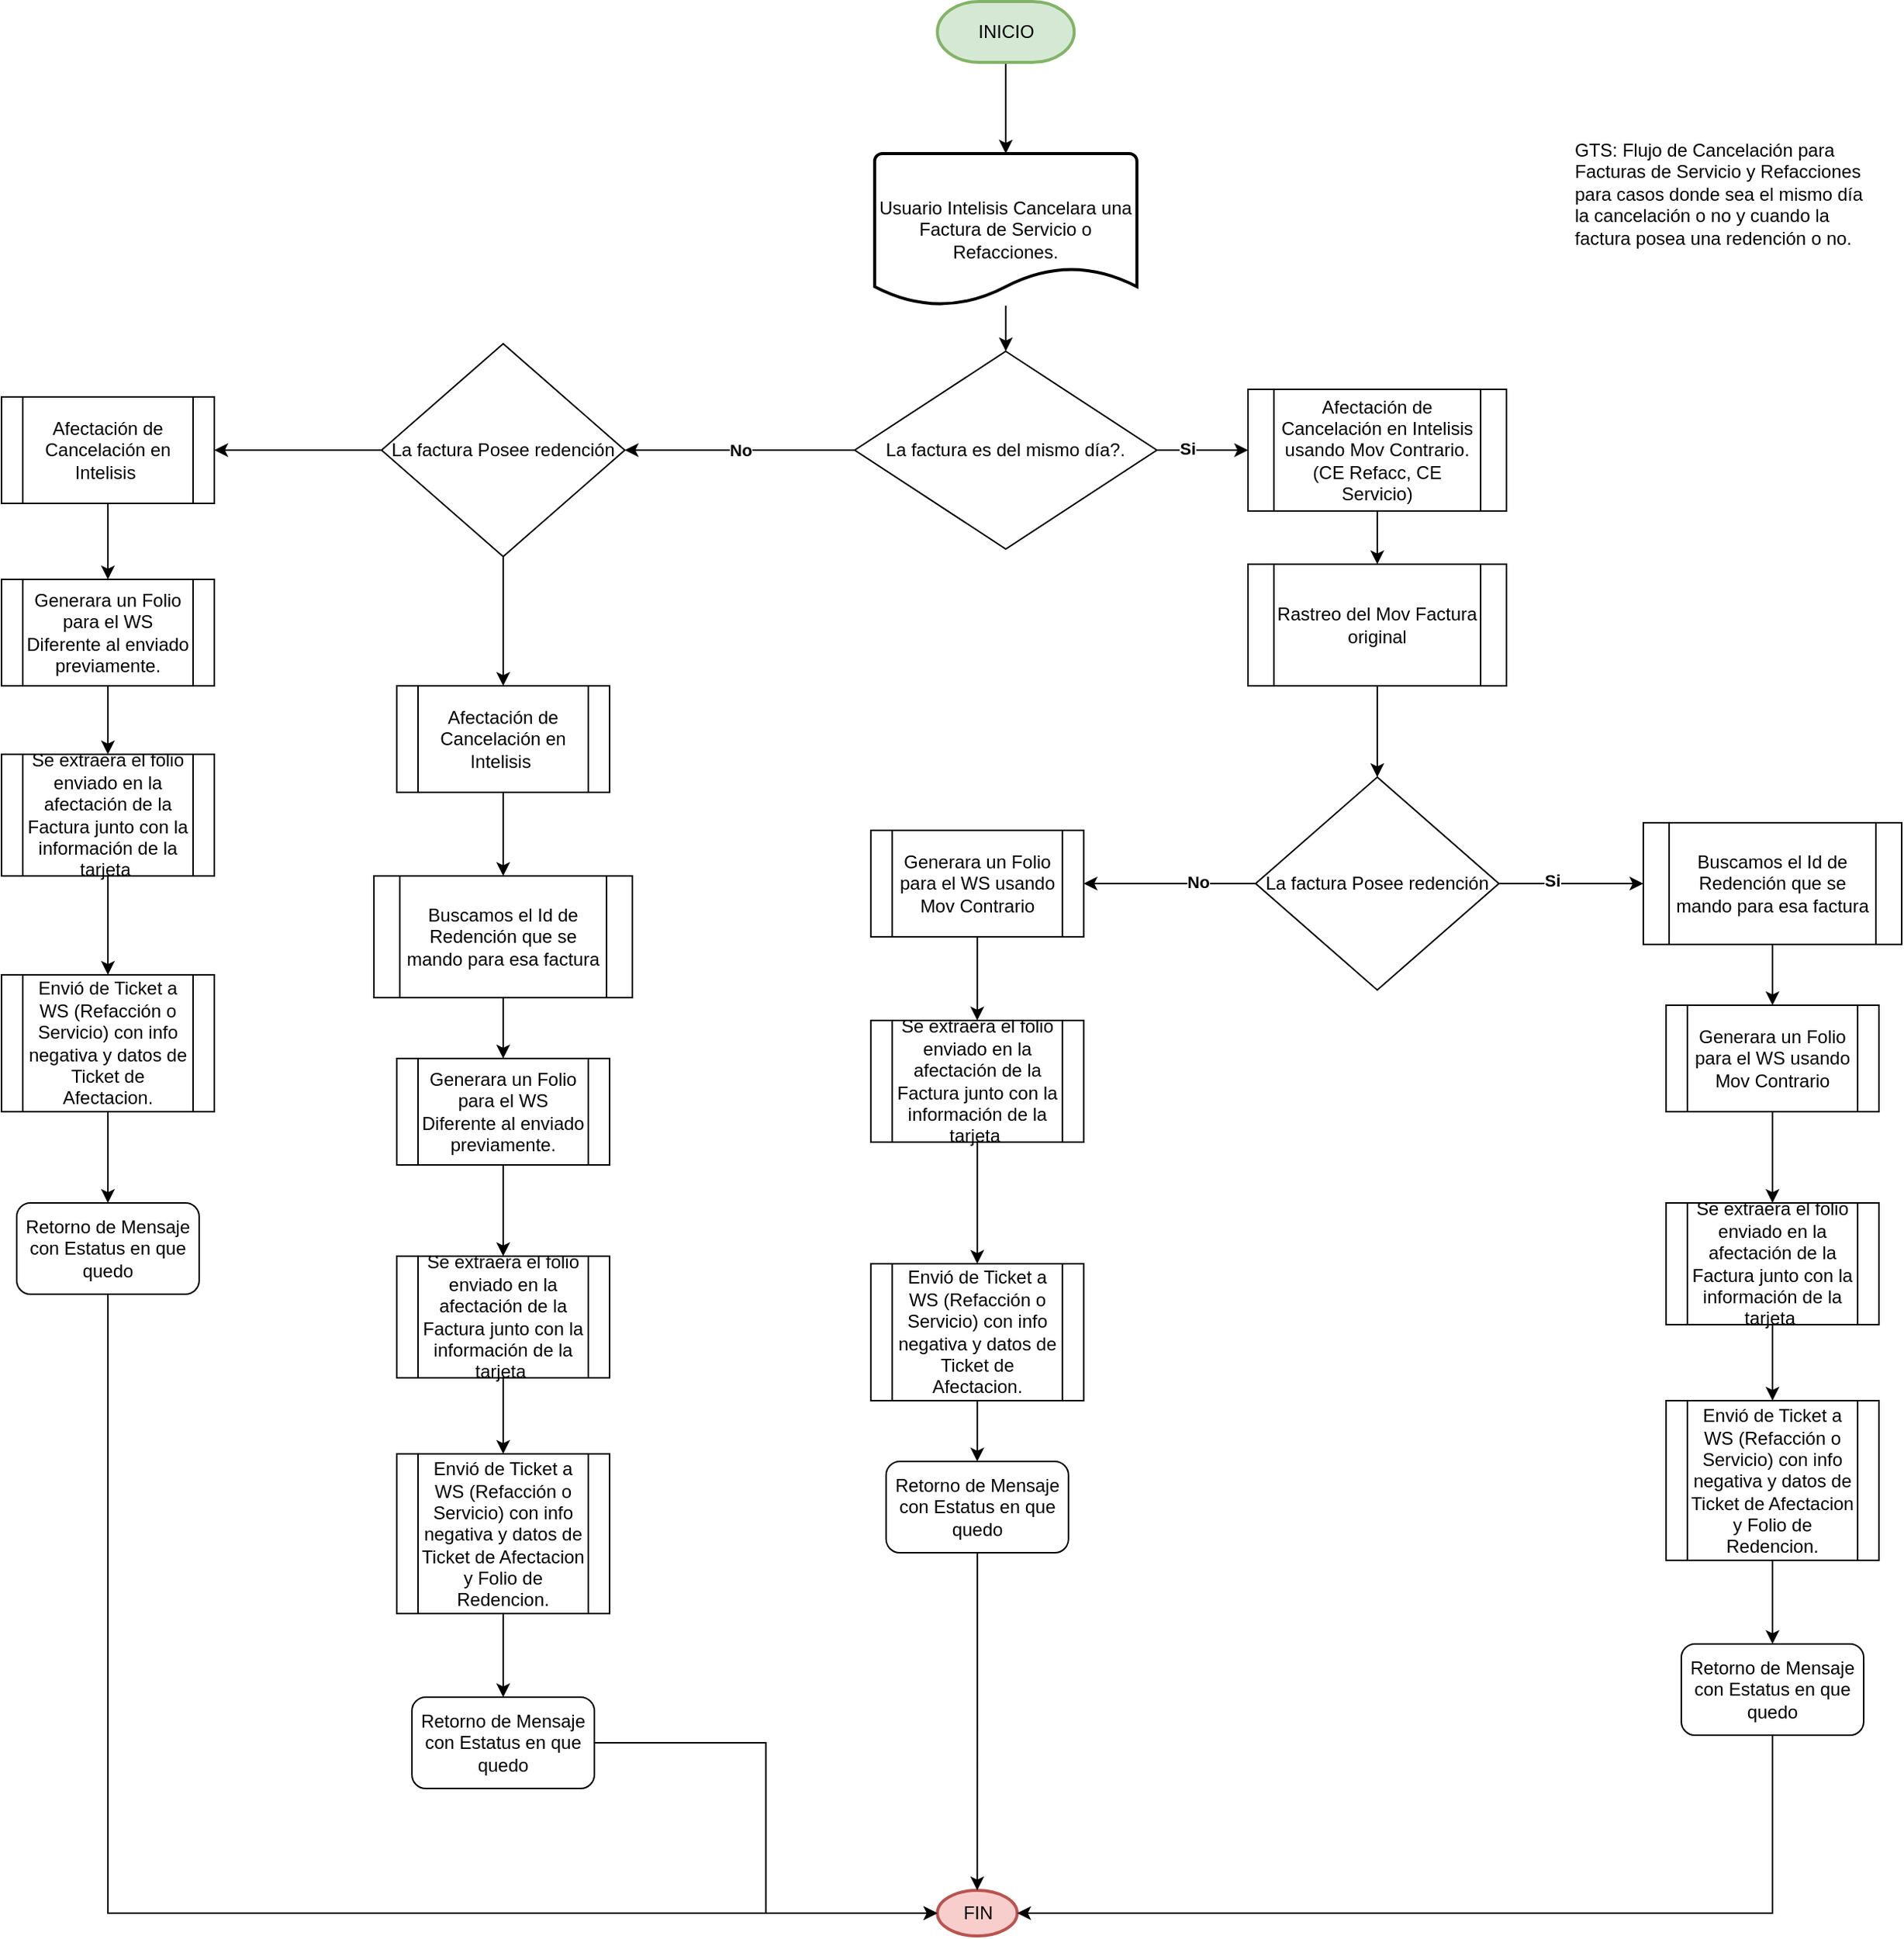 <mxfile version="14.5.10" type="github">
  <diagram id="C5RBs43oDa-KdzZeNtuy" name="Page-1">
    <mxGraphModel dx="2048" dy="1845" grid="1" gridSize="10" guides="1" tooltips="1" connect="1" arrows="1" fold="1" page="1" pageScale="1" pageWidth="827" pageHeight="1169" math="0" shadow="0">
      <root>
        <mxCell id="WIyWlLk6GJQsqaUBKTNV-0" />
        <mxCell id="WIyWlLk6GJQsqaUBKTNV-1" parent="WIyWlLk6GJQsqaUBKTNV-0" />
        <mxCell id="VIHOFZCNitFwYfkJKbsK-21" style="edgeStyle=orthogonalEdgeStyle;rounded=0;orthogonalLoop=1;jettySize=auto;html=1;entryX=0.5;entryY=0;entryDx=0;entryDy=0;" edge="1" parent="WIyWlLk6GJQsqaUBKTNV-1" source="VIHOFZCNitFwYfkJKbsK-6" target="VIHOFZCNitFwYfkJKbsK-20">
          <mxGeometry relative="1" as="geometry" />
        </mxCell>
        <mxCell id="VIHOFZCNitFwYfkJKbsK-6" value="Usuario Intelisis Cancelara una Factura de Servicio o Refacciones." style="strokeWidth=2;html=1;shape=mxgraph.flowchart.document2;whiteSpace=wrap;size=0.25;" vertex="1" parent="WIyWlLk6GJQsqaUBKTNV-1">
          <mxGeometry x="334.38" y="60" width="172.5" height="100" as="geometry" />
        </mxCell>
        <mxCell id="VIHOFZCNitFwYfkJKbsK-16" value="FIN" style="strokeWidth=2;html=1;shape=mxgraph.flowchart.start_1;whiteSpace=wrap;fillColor=#f8cecc;strokeColor=#b85450;" vertex="1" parent="WIyWlLk6GJQsqaUBKTNV-1">
          <mxGeometry x="375.63" y="1202" width="52.5" height="30" as="geometry" />
        </mxCell>
        <mxCell id="VIHOFZCNitFwYfkJKbsK-22" style="edgeStyle=orthogonalEdgeStyle;rounded=0;orthogonalLoop=1;jettySize=auto;html=1;entryX=0.5;entryY=0;entryDx=0;entryDy=0;entryPerimeter=0;" edge="1" parent="WIyWlLk6GJQsqaUBKTNV-1" source="VIHOFZCNitFwYfkJKbsK-19" target="VIHOFZCNitFwYfkJKbsK-6">
          <mxGeometry relative="1" as="geometry" />
        </mxCell>
        <mxCell id="VIHOFZCNitFwYfkJKbsK-19" value="INICIO" style="strokeWidth=2;html=1;shape=mxgraph.flowchart.terminator;whiteSpace=wrap;fillColor=#d5e8d4;strokeColor=#82b366;" vertex="1" parent="WIyWlLk6GJQsqaUBKTNV-1">
          <mxGeometry x="375.63" y="-40" width="90" height="40" as="geometry" />
        </mxCell>
        <mxCell id="VIHOFZCNitFwYfkJKbsK-30" value="&lt;b&gt;No&lt;/b&gt;" style="edgeStyle=orthogonalEdgeStyle;rounded=0;orthogonalLoop=1;jettySize=auto;html=1;entryX=1;entryY=0.5;entryDx=0;entryDy=0;" edge="1" parent="WIyWlLk6GJQsqaUBKTNV-1" source="VIHOFZCNitFwYfkJKbsK-20" target="VIHOFZCNitFwYfkJKbsK-81">
          <mxGeometry relative="1" as="geometry">
            <mxPoint x="200" y="255" as="targetPoint" />
          </mxGeometry>
        </mxCell>
        <mxCell id="VIHOFZCNitFwYfkJKbsK-35" style="edgeStyle=orthogonalEdgeStyle;rounded=0;orthogonalLoop=1;jettySize=auto;html=1;entryX=0;entryY=0.5;entryDx=0;entryDy=0;" edge="1" parent="WIyWlLk6GJQsqaUBKTNV-1" source="VIHOFZCNitFwYfkJKbsK-20" target="VIHOFZCNitFwYfkJKbsK-34">
          <mxGeometry relative="1" as="geometry" />
        </mxCell>
        <mxCell id="VIHOFZCNitFwYfkJKbsK-36" value="&lt;b&gt;Si&lt;br&gt;&lt;/b&gt;" style="edgeLabel;html=1;align=center;verticalAlign=middle;resizable=0;points=[];" vertex="1" connectable="0" parent="VIHOFZCNitFwYfkJKbsK-35">
          <mxGeometry x="-0.333" y="1" relative="1" as="geometry">
            <mxPoint as="offset" />
          </mxGeometry>
        </mxCell>
        <mxCell id="VIHOFZCNitFwYfkJKbsK-20" value="La factura es del mismo día?." style="rhombus;whiteSpace=wrap;html=1;" vertex="1" parent="WIyWlLk6GJQsqaUBKTNV-1">
          <mxGeometry x="321.25" y="190" width="198.75" height="130" as="geometry" />
        </mxCell>
        <mxCell id="VIHOFZCNitFwYfkJKbsK-72" style="edgeStyle=orthogonalEdgeStyle;rounded=0;orthogonalLoop=1;jettySize=auto;html=1;entryX=0.5;entryY=0;entryDx=0;entryDy=0;" edge="1" parent="WIyWlLk6GJQsqaUBKTNV-1" source="VIHOFZCNitFwYfkJKbsK-34" target="VIHOFZCNitFwYfkJKbsK-37">
          <mxGeometry relative="1" as="geometry" />
        </mxCell>
        <mxCell id="VIHOFZCNitFwYfkJKbsK-34" value="Afectación de Cancelación en Intelisis usando Mov Contrario.(CE Refacc, CE Servicio)" style="shape=process;whiteSpace=wrap;html=1;backgroundOutline=1;" vertex="1" parent="WIyWlLk6GJQsqaUBKTNV-1">
          <mxGeometry x="580" y="215" width="170" height="80" as="geometry" />
        </mxCell>
        <mxCell id="VIHOFZCNitFwYfkJKbsK-73" style="edgeStyle=orthogonalEdgeStyle;rounded=0;orthogonalLoop=1;jettySize=auto;html=1;entryX=0.5;entryY=0;entryDx=0;entryDy=0;" edge="1" parent="WIyWlLk6GJQsqaUBKTNV-1" source="VIHOFZCNitFwYfkJKbsK-37" target="VIHOFZCNitFwYfkJKbsK-42">
          <mxGeometry relative="1" as="geometry" />
        </mxCell>
        <mxCell id="VIHOFZCNitFwYfkJKbsK-37" value="Rastreo del Mov Factura original" style="shape=process;whiteSpace=wrap;html=1;backgroundOutline=1;" vertex="1" parent="WIyWlLk6GJQsqaUBKTNV-1">
          <mxGeometry x="580" y="330" width="170" height="80" as="geometry" />
        </mxCell>
        <mxCell id="VIHOFZCNitFwYfkJKbsK-70" style="edgeStyle=orthogonalEdgeStyle;rounded=0;orthogonalLoop=1;jettySize=auto;html=1;" edge="1" parent="WIyWlLk6GJQsqaUBKTNV-1" source="VIHOFZCNitFwYfkJKbsK-38" target="VIHOFZCNitFwYfkJKbsK-62">
          <mxGeometry relative="1" as="geometry" />
        </mxCell>
        <mxCell id="VIHOFZCNitFwYfkJKbsK-38" value="Buscamos el Id de Redención que se mando para esa factura" style="shape=process;whiteSpace=wrap;html=1;backgroundOutline=1;" vertex="1" parent="WIyWlLk6GJQsqaUBKTNV-1">
          <mxGeometry x="840" y="500" width="170" height="80" as="geometry" />
        </mxCell>
        <mxCell id="VIHOFZCNitFwYfkJKbsK-56" style="edgeStyle=orthogonalEdgeStyle;rounded=0;orthogonalLoop=1;jettySize=auto;html=1;entryX=1;entryY=0.5;entryDx=0;entryDy=0;" edge="1" parent="WIyWlLk6GJQsqaUBKTNV-1" source="VIHOFZCNitFwYfkJKbsK-42" target="VIHOFZCNitFwYfkJKbsK-51">
          <mxGeometry relative="1" as="geometry">
            <Array as="points">
              <mxPoint x="530" y="540" />
              <mxPoint x="530" y="540" />
            </Array>
          </mxGeometry>
        </mxCell>
        <mxCell id="VIHOFZCNitFwYfkJKbsK-69" value="&lt;b&gt;No&lt;/b&gt;" style="edgeLabel;html=1;align=center;verticalAlign=middle;resizable=0;points=[];" vertex="1" connectable="0" parent="VIHOFZCNitFwYfkJKbsK-56">
          <mxGeometry x="-0.323" y="-1" relative="1" as="geometry">
            <mxPoint as="offset" />
          </mxGeometry>
        </mxCell>
        <mxCell id="VIHOFZCNitFwYfkJKbsK-67" style="edgeStyle=orthogonalEdgeStyle;rounded=0;orthogonalLoop=1;jettySize=auto;html=1;exitX=1;exitY=0.5;exitDx=0;exitDy=0;entryX=0;entryY=0.5;entryDx=0;entryDy=0;" edge="1" parent="WIyWlLk6GJQsqaUBKTNV-1" source="VIHOFZCNitFwYfkJKbsK-42" target="VIHOFZCNitFwYfkJKbsK-38">
          <mxGeometry relative="1" as="geometry" />
        </mxCell>
        <mxCell id="VIHOFZCNitFwYfkJKbsK-68" value="&lt;b&gt;Si&lt;/b&gt;" style="edgeLabel;html=1;align=center;verticalAlign=middle;resizable=0;points=[];" vertex="1" connectable="0" parent="VIHOFZCNitFwYfkJKbsK-67">
          <mxGeometry x="-0.259" y="2" relative="1" as="geometry">
            <mxPoint as="offset" />
          </mxGeometry>
        </mxCell>
        <mxCell id="VIHOFZCNitFwYfkJKbsK-42" value="La factura Posee redención" style="rhombus;whiteSpace=wrap;html=1;" vertex="1" parent="WIyWlLk6GJQsqaUBKTNV-1">
          <mxGeometry x="585" y="470" width="160" height="140" as="geometry" />
        </mxCell>
        <mxCell id="VIHOFZCNitFwYfkJKbsK-48" style="edgeStyle=orthogonalEdgeStyle;rounded=0;orthogonalLoop=1;jettySize=auto;html=1;entryX=0.5;entryY=0;entryDx=0;entryDy=0;" edge="1" parent="WIyWlLk6GJQsqaUBKTNV-1" source="VIHOFZCNitFwYfkJKbsK-49" target="VIHOFZCNitFwYfkJKbsK-54">
          <mxGeometry relative="1" as="geometry" />
        </mxCell>
        <mxCell id="VIHOFZCNitFwYfkJKbsK-49" value="Envió de Ticket a WS (Refacción o Servicio) con info negativa y datos de Ticket de Afectacion." style="shape=process;whiteSpace=wrap;html=1;backgroundOutline=1;" vertex="1" parent="WIyWlLk6GJQsqaUBKTNV-1">
          <mxGeometry x="331.88" y="790" width="140" height="90" as="geometry" />
        </mxCell>
        <mxCell id="VIHOFZCNitFwYfkJKbsK-50" style="edgeStyle=orthogonalEdgeStyle;rounded=0;orthogonalLoop=1;jettySize=auto;html=1;entryX=0.5;entryY=0;entryDx=0;entryDy=0;" edge="1" parent="WIyWlLk6GJQsqaUBKTNV-1" source="VIHOFZCNitFwYfkJKbsK-51" target="VIHOFZCNitFwYfkJKbsK-53">
          <mxGeometry relative="1" as="geometry" />
        </mxCell>
        <mxCell id="VIHOFZCNitFwYfkJKbsK-51" value="Generara un Folio para el WS usando Mov Contrario" style="shape=process;whiteSpace=wrap;html=1;backgroundOutline=1;" vertex="1" parent="WIyWlLk6GJQsqaUBKTNV-1">
          <mxGeometry x="331.88" y="505" width="140" height="70" as="geometry" />
        </mxCell>
        <mxCell id="VIHOFZCNitFwYfkJKbsK-52" style="edgeStyle=orthogonalEdgeStyle;rounded=0;orthogonalLoop=1;jettySize=auto;html=1;entryX=0.5;entryY=0;entryDx=0;entryDy=0;" edge="1" parent="WIyWlLk6GJQsqaUBKTNV-1" source="VIHOFZCNitFwYfkJKbsK-53" target="VIHOFZCNitFwYfkJKbsK-49">
          <mxGeometry relative="1" as="geometry" />
        </mxCell>
        <mxCell id="VIHOFZCNitFwYfkJKbsK-53" value="Se extraera el folio enviado en la afectación de la Factura junto con la información de la tarjeta&amp;nbsp;" style="shape=process;whiteSpace=wrap;html=1;backgroundOutline=1;" vertex="1" parent="WIyWlLk6GJQsqaUBKTNV-1">
          <mxGeometry x="331.88" y="630" width="140" height="80" as="geometry" />
        </mxCell>
        <mxCell id="VIHOFZCNitFwYfkJKbsK-58" style="edgeStyle=orthogonalEdgeStyle;rounded=0;orthogonalLoop=1;jettySize=auto;html=1;" edge="1" parent="WIyWlLk6GJQsqaUBKTNV-1" source="VIHOFZCNitFwYfkJKbsK-54" target="VIHOFZCNitFwYfkJKbsK-16">
          <mxGeometry relative="1" as="geometry" />
        </mxCell>
        <mxCell id="VIHOFZCNitFwYfkJKbsK-54" value="Retorno de Mensaje con Estatus en que quedo" style="rounded=1;whiteSpace=wrap;html=1;" vertex="1" parent="WIyWlLk6GJQsqaUBKTNV-1">
          <mxGeometry x="341.88" y="920" width="120" height="60" as="geometry" />
        </mxCell>
        <mxCell id="VIHOFZCNitFwYfkJKbsK-57" style="edgeStyle=orthogonalEdgeStyle;rounded=0;orthogonalLoop=1;jettySize=auto;html=1;exitX=0.5;exitY=1;exitDx=0;exitDy=0;" edge="1" parent="WIyWlLk6GJQsqaUBKTNV-1" source="VIHOFZCNitFwYfkJKbsK-49" target="VIHOFZCNitFwYfkJKbsK-49">
          <mxGeometry relative="1" as="geometry" />
        </mxCell>
        <mxCell id="VIHOFZCNitFwYfkJKbsK-59" style="edgeStyle=orthogonalEdgeStyle;rounded=0;orthogonalLoop=1;jettySize=auto;html=1;entryX=0.5;entryY=0;entryDx=0;entryDy=0;" edge="1" parent="WIyWlLk6GJQsqaUBKTNV-1" source="VIHOFZCNitFwYfkJKbsK-60" target="VIHOFZCNitFwYfkJKbsK-65">
          <mxGeometry relative="1" as="geometry" />
        </mxCell>
        <mxCell id="VIHOFZCNitFwYfkJKbsK-60" value="Envió de Ticket a WS (Refacción o Servicio) con info negativa y datos de Ticket de Afectacion y Folio de Redencion." style="shape=process;whiteSpace=wrap;html=1;backgroundOutline=1;" vertex="1" parent="WIyWlLk6GJQsqaUBKTNV-1">
          <mxGeometry x="855" y="880" width="140" height="105" as="geometry" />
        </mxCell>
        <mxCell id="VIHOFZCNitFwYfkJKbsK-61" style="edgeStyle=orthogonalEdgeStyle;rounded=0;orthogonalLoop=1;jettySize=auto;html=1;entryX=0.5;entryY=0;entryDx=0;entryDy=0;" edge="1" parent="WIyWlLk6GJQsqaUBKTNV-1" source="VIHOFZCNitFwYfkJKbsK-62" target="VIHOFZCNitFwYfkJKbsK-64">
          <mxGeometry relative="1" as="geometry" />
        </mxCell>
        <mxCell id="VIHOFZCNitFwYfkJKbsK-62" value="Generara un Folio para el WS usando Mov Contrario" style="shape=process;whiteSpace=wrap;html=1;backgroundOutline=1;" vertex="1" parent="WIyWlLk6GJQsqaUBKTNV-1">
          <mxGeometry x="855" y="620" width="140" height="70" as="geometry" />
        </mxCell>
        <mxCell id="VIHOFZCNitFwYfkJKbsK-63" style="edgeStyle=orthogonalEdgeStyle;rounded=0;orthogonalLoop=1;jettySize=auto;html=1;entryX=0.5;entryY=0;entryDx=0;entryDy=0;" edge="1" parent="WIyWlLk6GJQsqaUBKTNV-1" source="VIHOFZCNitFwYfkJKbsK-64" target="VIHOFZCNitFwYfkJKbsK-60">
          <mxGeometry relative="1" as="geometry" />
        </mxCell>
        <mxCell id="VIHOFZCNitFwYfkJKbsK-64" value="Se extraera el folio enviado en la afectación de la Factura junto con la información de la tarjeta&amp;nbsp;" style="shape=process;whiteSpace=wrap;html=1;backgroundOutline=1;" vertex="1" parent="WIyWlLk6GJQsqaUBKTNV-1">
          <mxGeometry x="855" y="750" width="140" height="80" as="geometry" />
        </mxCell>
        <mxCell id="VIHOFZCNitFwYfkJKbsK-71" style="edgeStyle=orthogonalEdgeStyle;rounded=0;orthogonalLoop=1;jettySize=auto;html=1;entryX=1;entryY=0.5;entryDx=0;entryDy=0;entryPerimeter=0;exitX=0.5;exitY=1;exitDx=0;exitDy=0;" edge="1" parent="WIyWlLk6GJQsqaUBKTNV-1" source="VIHOFZCNitFwYfkJKbsK-65" target="VIHOFZCNitFwYfkJKbsK-16">
          <mxGeometry relative="1" as="geometry">
            <Array as="points">
              <mxPoint x="925" y="1217" />
            </Array>
          </mxGeometry>
        </mxCell>
        <mxCell id="VIHOFZCNitFwYfkJKbsK-65" value="Retorno de Mensaje con Estatus en que quedo" style="rounded=1;whiteSpace=wrap;html=1;" vertex="1" parent="WIyWlLk6GJQsqaUBKTNV-1">
          <mxGeometry x="865" y="1040" width="120" height="60" as="geometry" />
        </mxCell>
        <mxCell id="VIHOFZCNitFwYfkJKbsK-66" style="edgeStyle=orthogonalEdgeStyle;rounded=0;orthogonalLoop=1;jettySize=auto;html=1;exitX=0.5;exitY=1;exitDx=0;exitDy=0;" edge="1" parent="WIyWlLk6GJQsqaUBKTNV-1" source="VIHOFZCNitFwYfkJKbsK-60" target="VIHOFZCNitFwYfkJKbsK-60">
          <mxGeometry relative="1" as="geometry" />
        </mxCell>
        <mxCell id="VIHOFZCNitFwYfkJKbsK-75" style="edgeStyle=orthogonalEdgeStyle;rounded=0;orthogonalLoop=1;jettySize=auto;html=1;" edge="1" parent="WIyWlLk6GJQsqaUBKTNV-1" source="VIHOFZCNitFwYfkJKbsK-76" target="VIHOFZCNitFwYfkJKbsK-93">
          <mxGeometry relative="1" as="geometry" />
        </mxCell>
        <mxCell id="VIHOFZCNitFwYfkJKbsK-76" value="Buscamos el Id de Redención que se mando para esa factura" style="shape=process;whiteSpace=wrap;html=1;backgroundOutline=1;" vertex="1" parent="WIyWlLk6GJQsqaUBKTNV-1">
          <mxGeometry x="5" y="535" width="170" height="80" as="geometry" />
        </mxCell>
        <mxCell id="VIHOFZCNitFwYfkJKbsK-100" style="edgeStyle=orthogonalEdgeStyle;rounded=0;orthogonalLoop=1;jettySize=auto;html=1;entryX=0.5;entryY=0;entryDx=0;entryDy=0;" edge="1" parent="WIyWlLk6GJQsqaUBKTNV-1" source="VIHOFZCNitFwYfkJKbsK-81" target="VIHOFZCNitFwYfkJKbsK-99">
          <mxGeometry relative="1" as="geometry" />
        </mxCell>
        <mxCell id="VIHOFZCNitFwYfkJKbsK-103" style="edgeStyle=orthogonalEdgeStyle;rounded=0;orthogonalLoop=1;jettySize=auto;html=1;entryX=1;entryY=0.5;entryDx=0;entryDy=0;" edge="1" parent="WIyWlLk6GJQsqaUBKTNV-1" source="VIHOFZCNitFwYfkJKbsK-81" target="VIHOFZCNitFwYfkJKbsK-98">
          <mxGeometry relative="1" as="geometry" />
        </mxCell>
        <mxCell id="VIHOFZCNitFwYfkJKbsK-81" value="La factura Posee redención" style="rhombus;whiteSpace=wrap;html=1;" vertex="1" parent="WIyWlLk6GJQsqaUBKTNV-1">
          <mxGeometry x="10.0" y="185" width="160" height="140" as="geometry" />
        </mxCell>
        <mxCell id="VIHOFZCNitFwYfkJKbsK-82" style="edgeStyle=orthogonalEdgeStyle;rounded=0;orthogonalLoop=1;jettySize=auto;html=1;entryX=0.5;entryY=0;entryDx=0;entryDy=0;" edge="1" parent="WIyWlLk6GJQsqaUBKTNV-1" source="VIHOFZCNitFwYfkJKbsK-83" target="VIHOFZCNitFwYfkJKbsK-88">
          <mxGeometry relative="1" as="geometry" />
        </mxCell>
        <mxCell id="VIHOFZCNitFwYfkJKbsK-83" value="Envió de Ticket a WS (Refacción o Servicio) con info negativa y datos de Ticket de Afectacion." style="shape=process;whiteSpace=wrap;html=1;backgroundOutline=1;" vertex="1" parent="WIyWlLk6GJQsqaUBKTNV-1">
          <mxGeometry x="-240" y="600" width="140" height="90" as="geometry" />
        </mxCell>
        <mxCell id="VIHOFZCNitFwYfkJKbsK-84" style="edgeStyle=orthogonalEdgeStyle;rounded=0;orthogonalLoop=1;jettySize=auto;html=1;entryX=0.5;entryY=0;entryDx=0;entryDy=0;" edge="1" parent="WIyWlLk6GJQsqaUBKTNV-1" source="VIHOFZCNitFwYfkJKbsK-85" target="VIHOFZCNitFwYfkJKbsK-87">
          <mxGeometry relative="1" as="geometry" />
        </mxCell>
        <mxCell id="VIHOFZCNitFwYfkJKbsK-85" value="Generara un Folio para el WS Diferente al enviado previamente." style="shape=process;whiteSpace=wrap;html=1;backgroundOutline=1;" vertex="1" parent="WIyWlLk6GJQsqaUBKTNV-1">
          <mxGeometry x="-240" y="340" width="140" height="70" as="geometry" />
        </mxCell>
        <mxCell id="VIHOFZCNitFwYfkJKbsK-86" style="edgeStyle=orthogonalEdgeStyle;rounded=0;orthogonalLoop=1;jettySize=auto;html=1;entryX=0.5;entryY=0;entryDx=0;entryDy=0;" edge="1" parent="WIyWlLk6GJQsqaUBKTNV-1" source="VIHOFZCNitFwYfkJKbsK-87" target="VIHOFZCNitFwYfkJKbsK-83">
          <mxGeometry relative="1" as="geometry" />
        </mxCell>
        <mxCell id="VIHOFZCNitFwYfkJKbsK-87" value="Se extraera el folio enviado en la afectación de la Factura junto con la información de la tarjeta&amp;nbsp;" style="shape=process;whiteSpace=wrap;html=1;backgroundOutline=1;" vertex="1" parent="WIyWlLk6GJQsqaUBKTNV-1">
          <mxGeometry x="-240" y="455" width="140" height="80" as="geometry" />
        </mxCell>
        <mxCell id="VIHOFZCNitFwYfkJKbsK-105" style="edgeStyle=orthogonalEdgeStyle;rounded=0;orthogonalLoop=1;jettySize=auto;html=1;entryX=0;entryY=0.5;entryDx=0;entryDy=0;entryPerimeter=0;" edge="1" parent="WIyWlLk6GJQsqaUBKTNV-1" source="VIHOFZCNitFwYfkJKbsK-88" target="VIHOFZCNitFwYfkJKbsK-16">
          <mxGeometry relative="1" as="geometry">
            <mxPoint x="370" y="1306" as="targetPoint" />
            <Array as="points">
              <mxPoint x="-170" y="1217" />
            </Array>
          </mxGeometry>
        </mxCell>
        <mxCell id="VIHOFZCNitFwYfkJKbsK-88" value="Retorno de Mensaje con Estatus en que quedo" style="rounded=1;whiteSpace=wrap;html=1;" vertex="1" parent="WIyWlLk6GJQsqaUBKTNV-1">
          <mxGeometry x="-230" y="750" width="120" height="60" as="geometry" />
        </mxCell>
        <mxCell id="VIHOFZCNitFwYfkJKbsK-89" style="edgeStyle=orthogonalEdgeStyle;rounded=0;orthogonalLoop=1;jettySize=auto;html=1;exitX=0.5;exitY=1;exitDx=0;exitDy=0;" edge="1" parent="WIyWlLk6GJQsqaUBKTNV-1" source="VIHOFZCNitFwYfkJKbsK-83" target="VIHOFZCNitFwYfkJKbsK-83">
          <mxGeometry relative="1" as="geometry" />
        </mxCell>
        <mxCell id="VIHOFZCNitFwYfkJKbsK-90" style="edgeStyle=orthogonalEdgeStyle;rounded=0;orthogonalLoop=1;jettySize=auto;html=1;entryX=0.5;entryY=0;entryDx=0;entryDy=0;" edge="1" parent="WIyWlLk6GJQsqaUBKTNV-1" source="VIHOFZCNitFwYfkJKbsK-91" target="VIHOFZCNitFwYfkJKbsK-96">
          <mxGeometry relative="1" as="geometry" />
        </mxCell>
        <mxCell id="VIHOFZCNitFwYfkJKbsK-91" value="Envió de Ticket a WS (Refacción o Servicio) con info negativa y datos de Ticket de Afectacion y Folio de Redencion." style="shape=process;whiteSpace=wrap;html=1;backgroundOutline=1;" vertex="1" parent="WIyWlLk6GJQsqaUBKTNV-1">
          <mxGeometry x="20" y="915" width="140" height="105" as="geometry" />
        </mxCell>
        <mxCell id="VIHOFZCNitFwYfkJKbsK-92" style="edgeStyle=orthogonalEdgeStyle;rounded=0;orthogonalLoop=1;jettySize=auto;html=1;entryX=0.5;entryY=0;entryDx=0;entryDy=0;" edge="1" parent="WIyWlLk6GJQsqaUBKTNV-1" source="VIHOFZCNitFwYfkJKbsK-93" target="VIHOFZCNitFwYfkJKbsK-95">
          <mxGeometry relative="1" as="geometry" />
        </mxCell>
        <mxCell id="VIHOFZCNitFwYfkJKbsK-93" value="Generara un Folio para el WS Diferente al enviado previamente." style="shape=process;whiteSpace=wrap;html=1;backgroundOutline=1;" vertex="1" parent="WIyWlLk6GJQsqaUBKTNV-1">
          <mxGeometry x="20" y="655" width="140" height="70" as="geometry" />
        </mxCell>
        <mxCell id="VIHOFZCNitFwYfkJKbsK-94" style="edgeStyle=orthogonalEdgeStyle;rounded=0;orthogonalLoop=1;jettySize=auto;html=1;entryX=0.5;entryY=0;entryDx=0;entryDy=0;" edge="1" parent="WIyWlLk6GJQsqaUBKTNV-1" source="VIHOFZCNitFwYfkJKbsK-95" target="VIHOFZCNitFwYfkJKbsK-91">
          <mxGeometry relative="1" as="geometry" />
        </mxCell>
        <mxCell id="VIHOFZCNitFwYfkJKbsK-95" value="Se extraera el folio enviado en la afectación de la Factura junto con la información de la tarjeta&amp;nbsp;" style="shape=process;whiteSpace=wrap;html=1;backgroundOutline=1;" vertex="1" parent="WIyWlLk6GJQsqaUBKTNV-1">
          <mxGeometry x="20" y="785" width="140" height="80" as="geometry" />
        </mxCell>
        <mxCell id="VIHOFZCNitFwYfkJKbsK-104" style="edgeStyle=orthogonalEdgeStyle;rounded=0;orthogonalLoop=1;jettySize=auto;html=1;entryX=0;entryY=0.5;entryDx=0;entryDy=0;entryPerimeter=0;" edge="1" parent="WIyWlLk6GJQsqaUBKTNV-1" source="VIHOFZCNitFwYfkJKbsK-96" target="VIHOFZCNitFwYfkJKbsK-16">
          <mxGeometry relative="1" as="geometry" />
        </mxCell>
        <mxCell id="VIHOFZCNitFwYfkJKbsK-96" value="Retorno de Mensaje con Estatus en que quedo" style="rounded=1;whiteSpace=wrap;html=1;" vertex="1" parent="WIyWlLk6GJQsqaUBKTNV-1">
          <mxGeometry x="30" y="1075" width="120" height="60" as="geometry" />
        </mxCell>
        <mxCell id="VIHOFZCNitFwYfkJKbsK-97" style="edgeStyle=orthogonalEdgeStyle;rounded=0;orthogonalLoop=1;jettySize=auto;html=1;exitX=0.5;exitY=1;exitDx=0;exitDy=0;" edge="1" parent="WIyWlLk6GJQsqaUBKTNV-1" source="VIHOFZCNitFwYfkJKbsK-91" target="VIHOFZCNitFwYfkJKbsK-91">
          <mxGeometry relative="1" as="geometry" />
        </mxCell>
        <mxCell id="VIHOFZCNitFwYfkJKbsK-102" style="edgeStyle=orthogonalEdgeStyle;rounded=0;orthogonalLoop=1;jettySize=auto;html=1;" edge="1" parent="WIyWlLk6GJQsqaUBKTNV-1" source="VIHOFZCNitFwYfkJKbsK-98" target="VIHOFZCNitFwYfkJKbsK-85">
          <mxGeometry relative="1" as="geometry" />
        </mxCell>
        <mxCell id="VIHOFZCNitFwYfkJKbsK-98" value="Afectación de Cancelación en Intelisis&amp;nbsp;" style="shape=process;whiteSpace=wrap;html=1;backgroundOutline=1;" vertex="1" parent="WIyWlLk6GJQsqaUBKTNV-1">
          <mxGeometry x="-240" y="220" width="140" height="70" as="geometry" />
        </mxCell>
        <mxCell id="VIHOFZCNitFwYfkJKbsK-101" style="edgeStyle=orthogonalEdgeStyle;rounded=0;orthogonalLoop=1;jettySize=auto;html=1;entryX=0.5;entryY=0;entryDx=0;entryDy=0;" edge="1" parent="WIyWlLk6GJQsqaUBKTNV-1" source="VIHOFZCNitFwYfkJKbsK-99" target="VIHOFZCNitFwYfkJKbsK-76">
          <mxGeometry relative="1" as="geometry" />
        </mxCell>
        <mxCell id="VIHOFZCNitFwYfkJKbsK-99" value="Afectación de Cancelación en Intelisis&amp;nbsp;" style="shape=process;whiteSpace=wrap;html=1;backgroundOutline=1;" vertex="1" parent="WIyWlLk6GJQsqaUBKTNV-1">
          <mxGeometry x="20" y="410" width="140" height="70" as="geometry" />
        </mxCell>
        <mxCell id="VIHOFZCNitFwYfkJKbsK-106" value="&lt;h1&gt;&lt;br&gt;&lt;/h1&gt;&lt;p&gt;GTS: Flujo de Cancelación para Facturas de Servicio y Refacciones para casos donde sea el mismo día la cancelación o no y cuando la factura posea una redención o no.&lt;/p&gt;&lt;p&gt;&lt;br&gt;&lt;/p&gt;" style="text;html=1;strokeColor=none;fillColor=none;spacing=5;spacingTop=-20;whiteSpace=wrap;overflow=hidden;rounded=0;" vertex="1" parent="WIyWlLk6GJQsqaUBKTNV-1">
          <mxGeometry x="790" width="200" height="140" as="geometry" />
        </mxCell>
      </root>
    </mxGraphModel>
  </diagram>
</mxfile>
